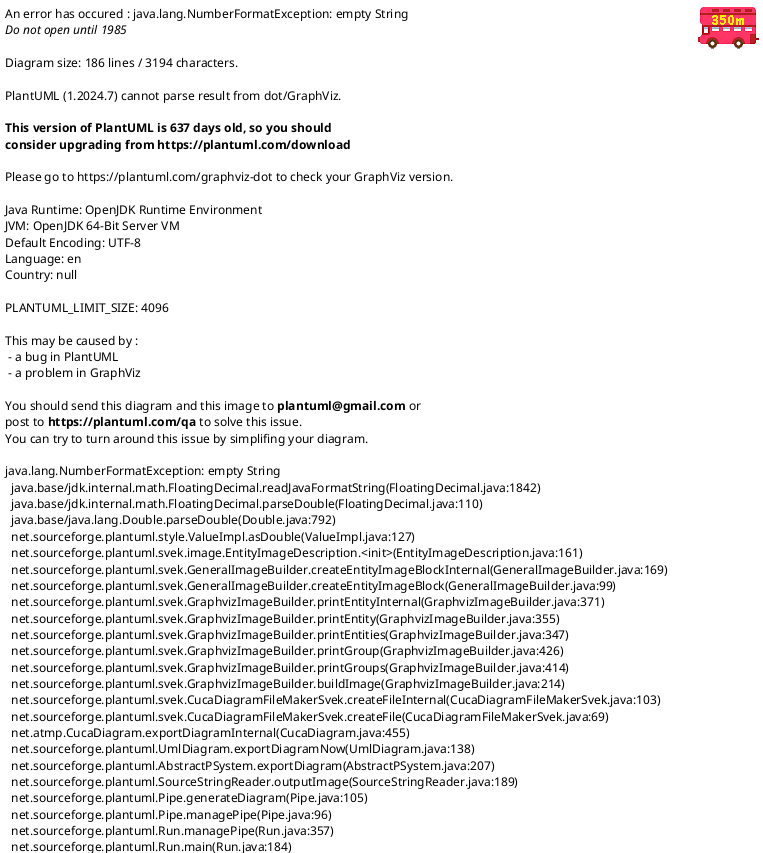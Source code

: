 @startuml
!theme plain

<style>
title {
  FontSize 20
  FontColor #333333
}
frame {
  BackgroundColor #E3F2FD
  BorderColor #1565C0
  FontName Arial
}
component {
    BackgroundColor #FFFFFF
    BorderColor #1565C0
    FontColor #1A237E
    roundCorner 15
    shadowing true
}
</style>

title Estructura de Componentes - Portal del Cliente

frame "Espacio de Usuario" {
  component "**Mi Perfil**\n----\nActualización de datos personales." as Perfil
  component "**Mis Mascotas**\n----\nGestión de la información de las mascotas." as Mascotas
  component "**Mis Citas**\n----\nConsulta y gestión de citas agendadas." as Citas
  component "**Historial de Pagos**\n----\nConsulta de pagos y descarga de facturas." as Pagos

  Perfil -- Mascotas
  Mascotas -- Citas
  Citas -- Pagos
}

note bottom of Mascotas
  Permite al cliente registrar
  una nueva mascota directamente
  desde su portal.
end note
@enduml